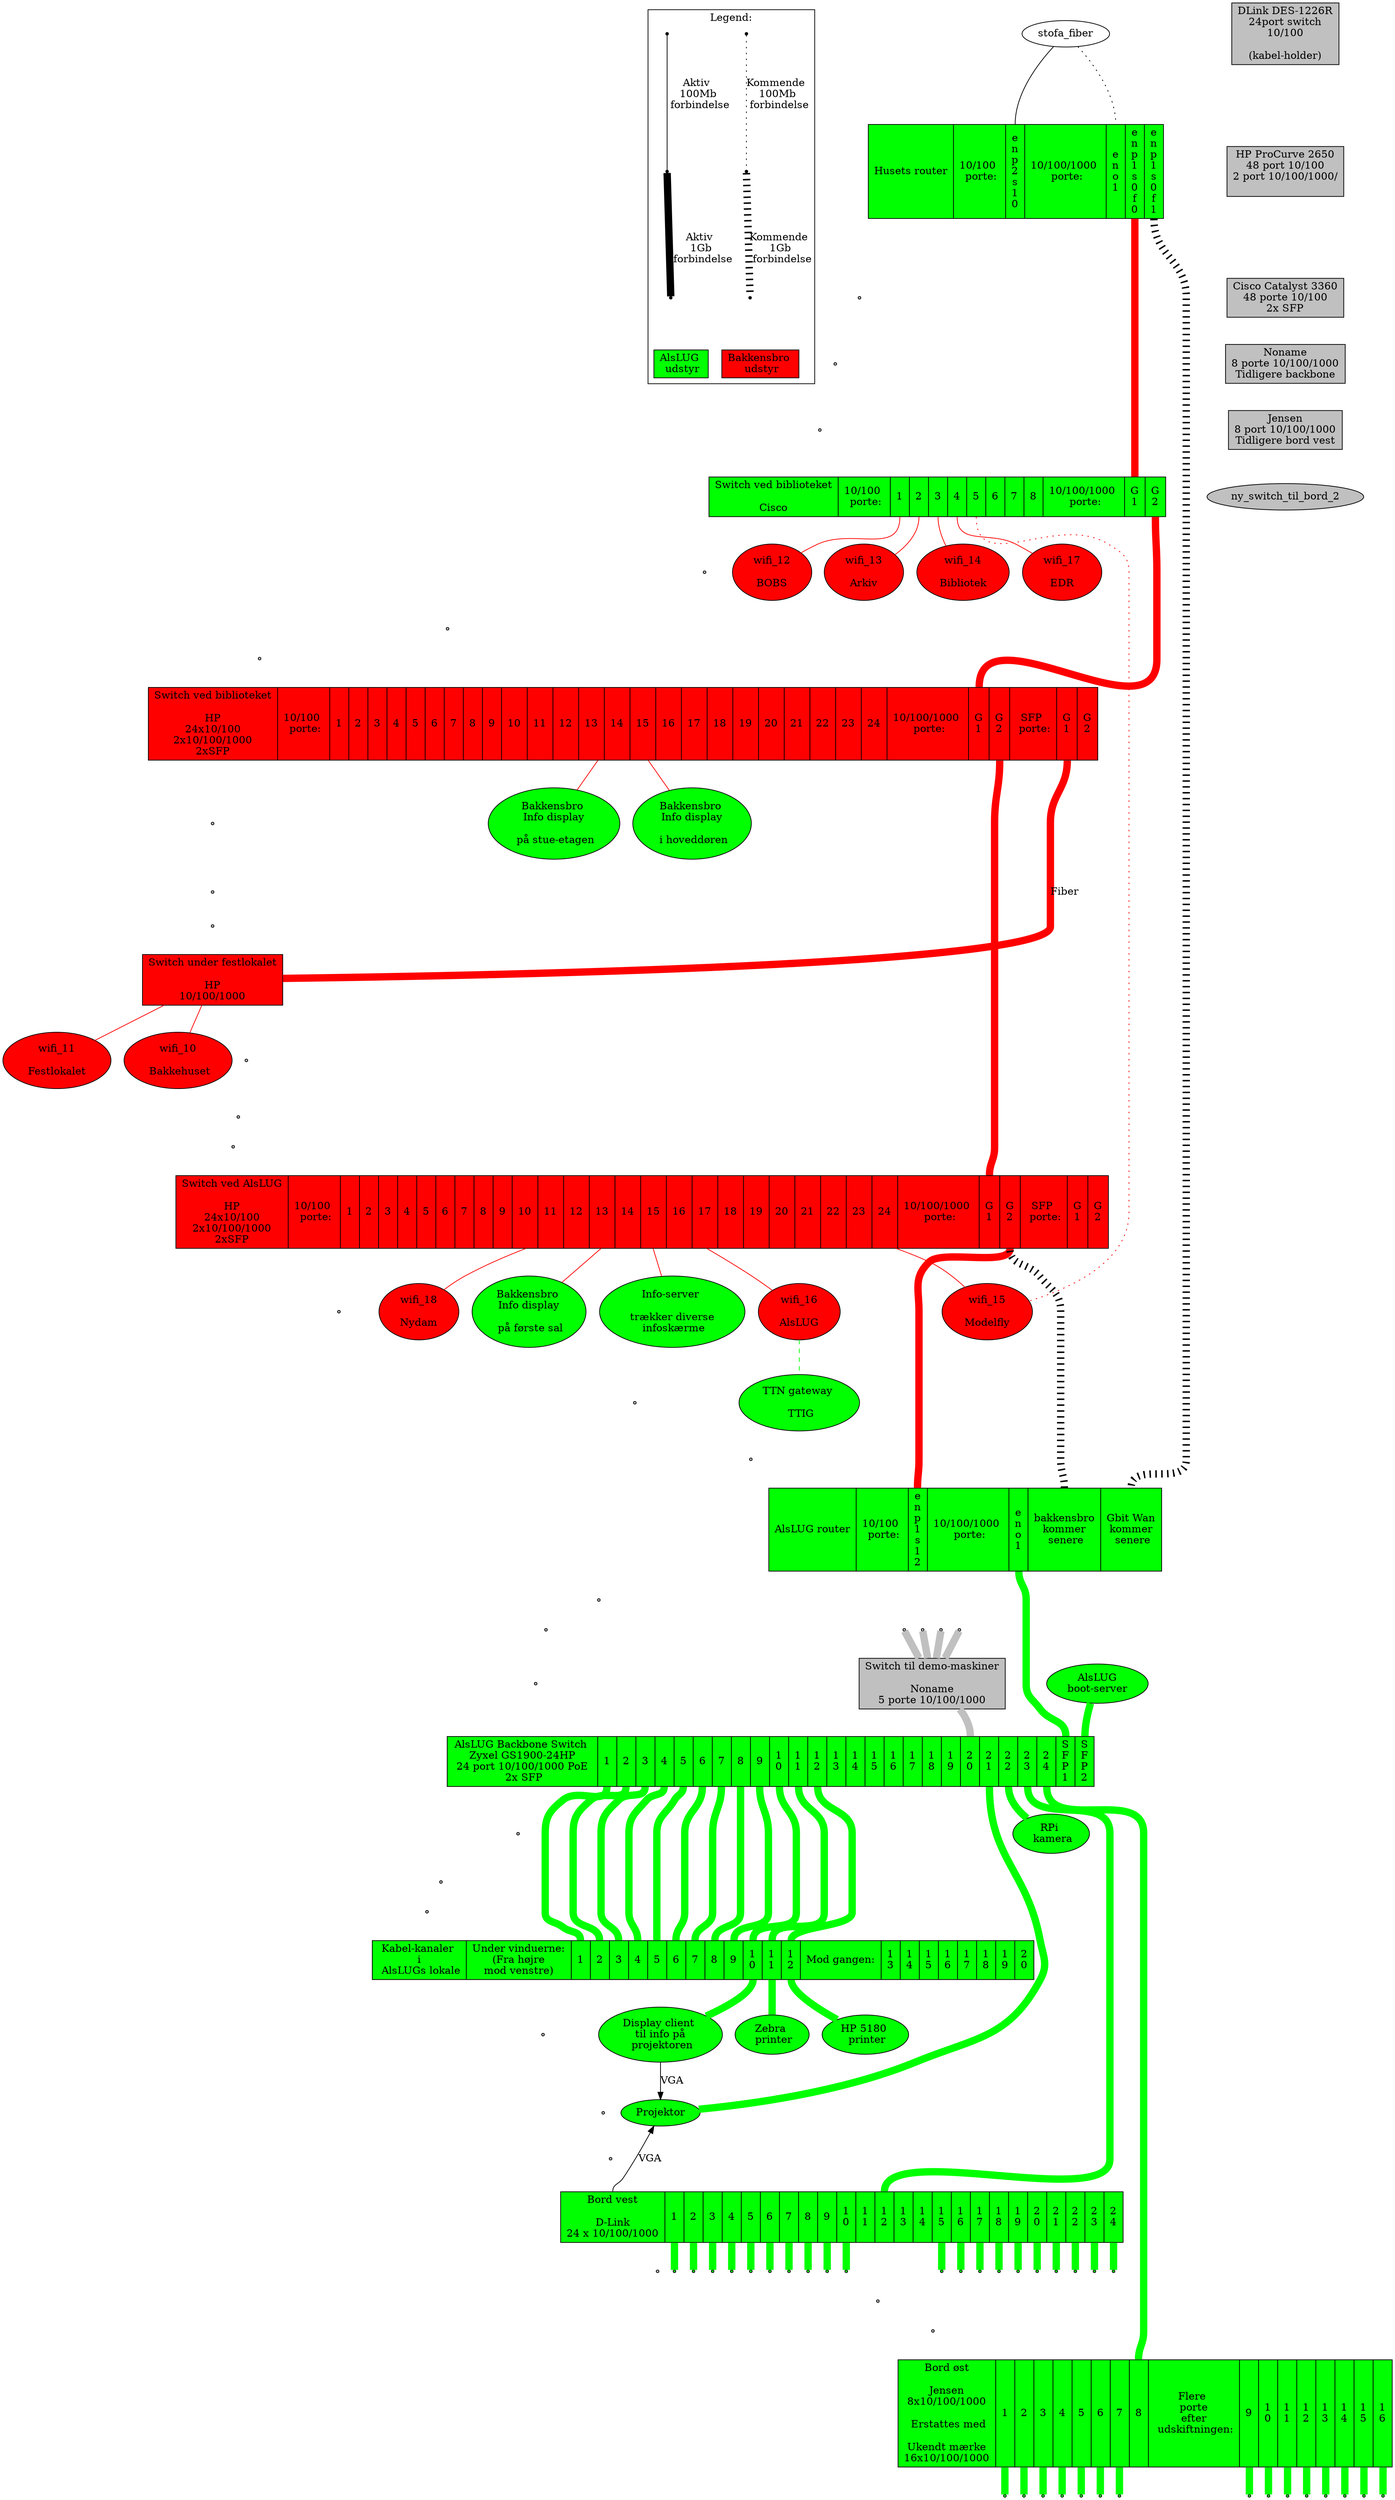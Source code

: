 digraph xxx {
  subgraph cluster_legend {
    label = "Legend:";
    edge [ dir=none ];
    node [ shape=point ];
    legend_bakkensbro	[ shape=box style=filled fillcolor=red label="Bakkensbro \n udstyr" ];
    legend_alslug	[ shape=box style=filled fillcolor=green label="AlsLUG \n udstyr" ];

    legend_pending_a -> legend_pending_b	[ penwidth=1 style=dotted label="Kommende \n 100Mb \n forbindelse" ];
    legend_pending_b -> legend_pending_c	[ penwidth=10 style=dotted label="Kommende \n 1Gb \n forbindelse" ];
    legend_pending_c -> legend_bakkensbro	[ color=invis ];
    
    legend_active_a -> legend_active_b	[ penwidth=1 label="Aktiv \n 100Mb \n forbindelse"];
    legend_active_b -> legend_active_c	[ penwidth=10 label="Aktiv \n 1Gb \n forbindelse"];
    legend_active_c -> legend_alslug	[ color=invis ];
}
  
  edge [ dir=none penwidth=100 ];
  node [ style=filled fillcolor=red ];
  husets_router [ fillcolor=green shape=record label="<head> Husets router
				| 10/100 \n porte:
				| <enp2s10>  e\nn\np\n2\ns\n1\n0
				| 10/100/1000 \n porte:
  				| <eno1>     e\nn\no\n1
				| <enp1s0f0> e\nn\np\n1\ns\n0\nf\n0
				| <enp1s0f1> e\nn\np\n1\ns\n0\nf\n1
  				" ];
  cisco_switch [ fillcolor=green shape=record label="<head> Switch ved biblioteket\n\nCisco
				| 10/100 \n porte:
  				| <1> 1
  				| <2> 2
  				| <3> 3
  				| <4> 4
  				| <5> 5
  				| <6> 6
  				| <7> 7
  				| <8> 8
				| 10/100/1000 \n porte:
  				| <gi1> G\n1
  				| <gi2> G\n2
				" ];
  husets_switch_1 [ shape=record label="<head>Switch ved biblioteket\n\nHP\n24x10/100\n2x10/100/1000\n2xSFP
				| 10/100 \n porte:
  				| <1> 1
  				| <2> 2
  				| <3> 3
  				| <4> 4
  				| <5> 5
  				| <6> 6
  				| <7> 7
  				| <8> 8
  				| <9> 9
  				| <10> 10
  				| <11> 11
  				| <12> 12
  				| <13> 13
  				| <14> 14
  				| <15> 15
  				| <16> 16
  				| <17> 17
  				| <18> 18
  				| <19> 19
  				| <20> 20
  				| <21> 21
  				| <22> 22
  				| <23> 23
  				| <24> 24
				| 10/100/1000 \n porte:
  				| <gi1> G\n1
  				| <gi2> G\n2
				| SFP \n porte:
  				| <sfp1> G\n1
  				| <sfp2> G\n2
  				" ];
  husets_switch_2 [ shape=record label="<head>Switch ved AlsLUG\n\nHP\n24x10/100\n2x10/100/1000\n2xSFP
				| 10/100 \n porte:
  				| <1> 1
  				| <2> 2
  				| <3> 3
  				| <4> 4
  				| <5> 5
  				| <6> 6
  				| <7> 7
  				| <8> 8
  				| <9> 9
  				| <10> 10
  				| <11> 11
  				| <12> 12
  				| <13> 13
  				| <14> 14
  				| <15> 15
  				| <16> 16
  				| <17> 17
  				| <18> 18
  				| <19> 19
  				| <20> 20
  				| <21> 21
  				| <22> 22
  				| <23> 23
  				| <24> 24
				| 10/100/1000 \n porte:
  				| <gi1> G\n1
  				| <gi2> G\n2
				| SFP \n porte:
  				| <sfp1> G\n1
  				| <sfp2> G\n2
  				" ];
  festlokale_switch [ shape=box label="Switch under festlokalet\n\nHP\n10/100/1000" ];
  wifi_10 [ label=" wifi_10 \n\n Bakkehuset"                  ];
  wifi_11 [ label=" wifi_11 \n\n Festlokalet "                ];
  wifi_12 [ label=" wifi_12 \n\n BOBS "                       ];
  wifi_13 [ label=" wifi_13 \n\n Arkiv "                      ];
  wifi_14 [ label=" wifi_14 \n\n Bibliotek "                  ];
  wifi_15 [ label=" wifi_15 \n\n Modelfly "                   ];
  wifi_16 [ label=" wifi_16 \n\n AlsLUG "                     ];
  wifi_17 [ label=" wifi_17 \n\n EDR "                        ];
  wifi_18 [ label=" wifi_18 \n\n Nydam "                      ];
  
  node [ style=filled fillcolor=green ];
  AlsLUG_TTIG		[ label="TTN gateway \n\n TTIG"					];
  bakkensbro_info_doer	[ label="Bakkensbro \n Info display \n\n i hoveddøren"		];
  bakkensbro_info_stuen	[ label="Bakkensbro \n Info display \n\n på stue-etagen"	];
  bakkensbro_info_1_sal	[ label="Bakkensbro \n Info display \n\n på første sal"		];
  info_server		[ label="Info-server \n\n trækker diverse \n infoskærme"	];
  alslug_router [ shape=record label="<head> AlsLUG router
				| 10/100 \n porte:
  				| <enp1s12>    e\nn\np\n1\ns\n1\n2
				| 10/100/1000 \n porte:
				| <eno1>       e\nn\no\n1
				| <bakkensbro> bakkensbro\nkommer\n senere
				| <g_wan>      Gbit Wan\nkommer\n senere
				" ];
  husets_router:enp1s0f1 -> alslug_router:g_wan [ style=dotted penwidth=10];
  alslug_router:bakkensbro -> husets_switch_2:gi2 [ style=dotted penwidth=10];
  alslug_gl_bootserver [ label="AlsLUG\nboot-server" ];
  alslug_projektor_client [ label="Display client \n til info på \n projektoren" ];
  alslug_backbone_switch [ shape=record label="<head> AlsLUG Backbone Switch \n Zyxel GS1900-24HP \n 24 port 10/100/1000 PoE \n 2x SFP
  				|<1> 1
				|<2> 2
				|<3> 3
				|<4> 4
				|<5> 5
				|<6> 6
				|<7> 7
				|<8> 8
				|<9> 9
				|<10> 1\n0
				|<11> 1\n1
				|<12> 1\n2
				|<13> 1\n3
				|<14> 1\n4
				|<15> 1\n5
				|<16> 1\n6
				|<17> 1\n7
				|<18> 1\n8
				|<19> 1\n9
				|<20> 2\n0
				|<21> 2\n1
				|<22> 2\n2
				|<23> 2\n3
				|<24> 2\n4
				|<sfp1> S\nF\nP\n1
				|<sfp2> S\nF\nP\n2
				"];
  alslug_kabelkanaler  [ shape=record label="<head> Kabel-kanaler \n i \n AlsLUGs lokale
  				| Under vinduerne:\n(Fra højre\nmod venstre)
  				| <1> 1 | <2> 2 | <3> 3 | <4> 4
				| <5> 5 | <6> 6 | <7> 7 | <8> 8
				| <9> 9 | <10> 1\n0 | <11> 1\n1 | <12>1\n2
				| Mod gangen:
				| <13> 1\n3 | <14> 1\n4 | <15> 1\n5 | <16> 1\n6
				| <17> 1\n7 | <18> 1\n8 | <19> 1\n9 | <20> 2\n0
				"];	
  {
    edge [ color=green style=solid penwidth=10 ];
    alslug_backbone_switch:1 -> alslug_kabelkanaler:1;
    alslug_backbone_switch:2 -> alslug_kabelkanaler:2;
    alslug_backbone_switch:3 -> alslug_kabelkanaler:3;
    alslug_backbone_switch:4 -> alslug_kabelkanaler:4;
    alslug_backbone_switch:5 -> alslug_kabelkanaler:5;
    alslug_backbone_switch:6 -> alslug_kabelkanaler:6;
    alslug_backbone_switch:7 -> alslug_kabelkanaler:7;
    alslug_backbone_switch:8 -> alslug_kabelkanaler:8;
    alslug_backbone_switch:9 -> alslug_kabelkanaler:9;
    alslug_backbone_switch:10 -> alslug_kabelkanaler:10;
    alslug_backbone_switch:11 -> alslug_kabelkanaler:11;
    alslug_backbone_switch:12 -> alslug_kabelkanaler:12;
  }
  alslug_projektor [ label="Projektor" ]
  alslug_hp5180 [ label="HP 5180 \n printer" ]
  alslug_zebra [ label="Zebra \n printer" ]
  RPi_camera [ label="RPi \n kamera" ]
  bord_1 [ shape=record label="<head> Bord vest\n\nD-Link\n24 x 10/100/1000
				| <1> 1
				| <2> 2
				| <3> 3
				| <4> 4
				| <5> 5
				| <6> 6
				| <7> 7
				| <8> 8
				| <9> 9
				| <10> 1\n0
			
				| <11> 1\n1
				| <12> 1\n2
				| <13> 1\n3
				| <14> 1\n4
			
				| <15> 1\n5
				| <16> 1\n6
				| <17> 1\n7
				| <18> 1\n8
				| <19> 1\n9
				| <20> 2\n0
				| <21> 2\n1
				| <22> 2\n2
				| <23> 2\n3
				| <24> 2\n4
				"];
  {
    node [ shape=point ];
    edge [ color=green penwidth=10];
    bord_1:1 -> _bord_1_1;
    bord_1:2 -> _bord_1_2;
    bord_1:3 -> _bord_1_3;
    bord_1:4 -> _bord_1_4;
    bord_1:5 -> _bord_1_5;
    bord_1:6 -> _bord_1_6;
    bord_1:7 -> _bord_1_7;
    bord_1:8 -> _bord_1_8;
    bord_1:9 -> _bord_1_9;
    bord_1:10 -> _bord_1_10;

    bord_1:15 -> _bord_1_15;
    bord_1:16 -> _bord_1_16;
    bord_1:17 -> _bord_1_17;
    bord_1:18 -> _bord_1_18;
    bord_1:19 -> _bord_1_19;
    bord_1:20 -> _bord_1_20;
    bord_1:21 -> _bord_1_21;
    bord_1:22 -> _bord_1_22;
    bord_1:23 -> _bord_1_23;
    bord_1:24 -> _bord_1_24;
  }
  bord_2 [ shape=record label="<head> Bord øst\n\nJensen\n8x10/100/1000\n\n Erstattes med\n\nUkendt mærke\n16x10/100/1000
				| <1> 1
				| <2> 2
				| <3> 3
				| <4> 4
				| <5> 5
				| <6> 6
				| <7> 7
				| <8> 8
				| Flere \n porte \n efter \n udskiftningen:
				| <9> 9
				| <10> 1\n0
				| <11> 1\n1
				| <12> 1\n2
				| <13> 1\n3
				| <14> 1\n4
				| <15> 1\n5
				| <16> 1\n6
				"];
  {
    node [ shape=point ];
    edge [ color=green penwidth=10];
    bord_2:1 -> _bord_2_1;
    bord_2:2 -> _bord_2_2;
    bord_2:3 -> _bord_2_3;
    bord_2:4 -> _bord_2_4;
    bord_2:5 -> _bord_2_5;
    bord_2:6 -> _bord_2_6;
    bord_2:7 -> _bord_2_7;
//  bord_2:8 -> _bord_2_8;
    bord_2:9 -> _bord_2_9;
    bord_2:10 -> _bord_2_10;
    bord_2:11 -> _bord_2_11;
    bord_2:12 -> _bord_2_12;
    bord_2:13 -> _bord_2_13;
    bord_2:14 -> _bord_2_14;
    bord_2:15 -> _bord_2_15;
    bord_2:16 -> _bord_2_16;
  }
 
  // Udstyr som pt ikke bruges
  node [ style=filled fillcolor=gray ];
  switch_24p      [ shape=box label="DLink DES-1226R\n24port switch\n10/100\n\n(kabel-holder)"];
  switch_48p      [ shape=box label="HP ProCurve 2650\n48 port 10/100\n2 port 10/100/1000/
  "];
  switch_48p_poe  [ shape=box label="Cisco Catalyst 3360\n48 porte 10/100\n2x SFP"];
  switch_5p       [ shape=box label="Switch til demo-maskiner\n\nNoname\n5 porte 10/100/1000" ];
  switch_8p       [ shape=box label="Noname\n8 porte 10/100/1000\nTidligere backbone" ];
  switch_8p_vest    [ shape=box label="Jensen\n8 port 10/100/1000\nTidligere bord vest" ];
  
  switch_24p -> switch_48p -> switch_48p_poe -> switch_8p -> switch_8p_vest -> ny_switch_til_bord_2 [ color=invis ];
  
  
  node [ style=normal ];
  // Internet forbindelser
  stofa_fiber -> husets_router:enp2s10	[ penwidth=1 fillcolor=black style=filled ];
  stofa_fiber -> husets_router:eno1	[ penwidth=1 fillcolor=black style=dotted ];
  
  // Husets forbindelser
  edge  [ color=red style=solid ];
  husets_router:enp1s0f0 -> cisco_switch:gi1                                                                                     [ penwidth=10 ];
                            cisco_switch:1 ->                                                                            wifi_12 [ penwidth=1 ];
                            cisco_switch:2 ->                                                                            wifi_13 [ penwidth=1 ];
                            cisco_switch:3 ->                                                                            wifi_14 [ penwidth=1 ];
                            cisco_switch:4 ->                                                                            wifi_17 [ penwidth=1 ];
                            cisco_switch:gi2 -> husets_switch_1:gi1                                                              [ penwidth=10 ];
                                                husets_switch_1 -> bakkensbro_info_doer                                          [ penwidth=1 ];
                                                husets_switch_1 -> bakkensbro_info_stuen                                         [ penwidth=1 ];
                                                husets_switch_1:sfp1 -> festlokale_switch:sfp1                                   [ penwidth=10 label="Fiber" ];
                                                                        festlokale_switch ->                             wifi_10 [ penwidth=1 ];
                                                                        festlokale_switch ->                             wifi_11 [ penwidth=1 ];
                                                husets_switch_1:gi2 -> husets_switch_2:gi1                                       [ penwidth=10 color=red ];
                                                                       husets_switch_2:gi2 -> alslug_router:enp1s12              [ penwidth=10 color=red ];
                                                                       husets_switch_2 ->                                wifi_15 [ penwidth=1 ];
                            cisco_switch:5 ->                                                                            wifi_15 [ penwidth=1 style=dotted ];
                                                                       husets_switch_2 ->                                wifi_16 [ penwidth=1 ];
                                                                       husets_switch_2 ->                                wifi_18 [ penwidth=1 ];
                                                                       husets_switch_2 -> bakkensbro_info_1_sal                  [ penwidth=1 ];
                                                                       husets_switch_2 -> info_server                            [ penwidth=1 ];


  // Interne forbindelser
  edge [ color=green style=solid penwidth=10 ];
  node [ shape=point ];
  
  alslug_router:eno1   -> alslug_backbone_switch:sfp1;
  alslug_gl_bootserver -> alslug_backbone_switch:sfp2;
  { demo_1 demo_2 demo_3 demo_4 } -> switch_5p -> alslug_backbone_switch:20 [ color=gray ];
  alslug_kabelkanaler:12 -> alslug_hp5180;
  alslug_kabelkanaler:11 -> alslug_zebra;
  alslug_kabelkanaler:10 -> alslug_projektor_client;
  alslug_backbone_switch:21 -> alslug_projektor;
  alslug_backbone_switch:22 -> RPi_camera;
  alslug_backbone_switch:23 -> bord_1:12;
  alslug_backbone_switch:24 -> bord_2:8;

  alslug_projektor_client -> alslug_projektor [ color=black penwidth=1 label="VGA" dir=forward ];
  alslug_projektor -> bord_1:head [ color=black penwidth=1 label="VGA" dir=back ];
  wifi_16 -> AlsLUG_TTIG [ penwidth=1 style=dashed ];
  
  {
    edge [ color=invis ];		node [ shape=point ];
//    node [ shape=star label="" ];	edge [ color=cyan ];
    husets_router:head
			-> _X_1_ -> _Y_1_ -> _Z_1_ -> cisco_switch:head
			-> _X_2_ -> _Y_2_ -> _Z_2_ -> husets_switch_1:head
			-> _X_3_ -> _Y_3_ -> _Z_3_ -> festlokale_switch:head
			-> _X_4_ -> _Y_4_ -> _Z_4_ -> husets_switch_2:head
			-> _X_5_ -> _Y_5_ -> _Z_5_ -> alslug_router:head
			-> _X_6_ -> _Y_6_ -> _Z_6_ -> alslug_backbone_switch:head
			-> _X_7_ -> _Y_7_ -> _Z_7_ -> alslug_kabelkanaler:head
			-> _X_8_ -> _Y_8_ -> _Z_8_ -> bord_1:head
			-> _X_9_ -> _Y_9_ -> _Z_9_ -> bord_2:head
			;
  }

  subgraph {
    rank = same;
#    alslug_projektor;
#    alslug_hp5180;
    alslug_backbone_switch;
  }
}


